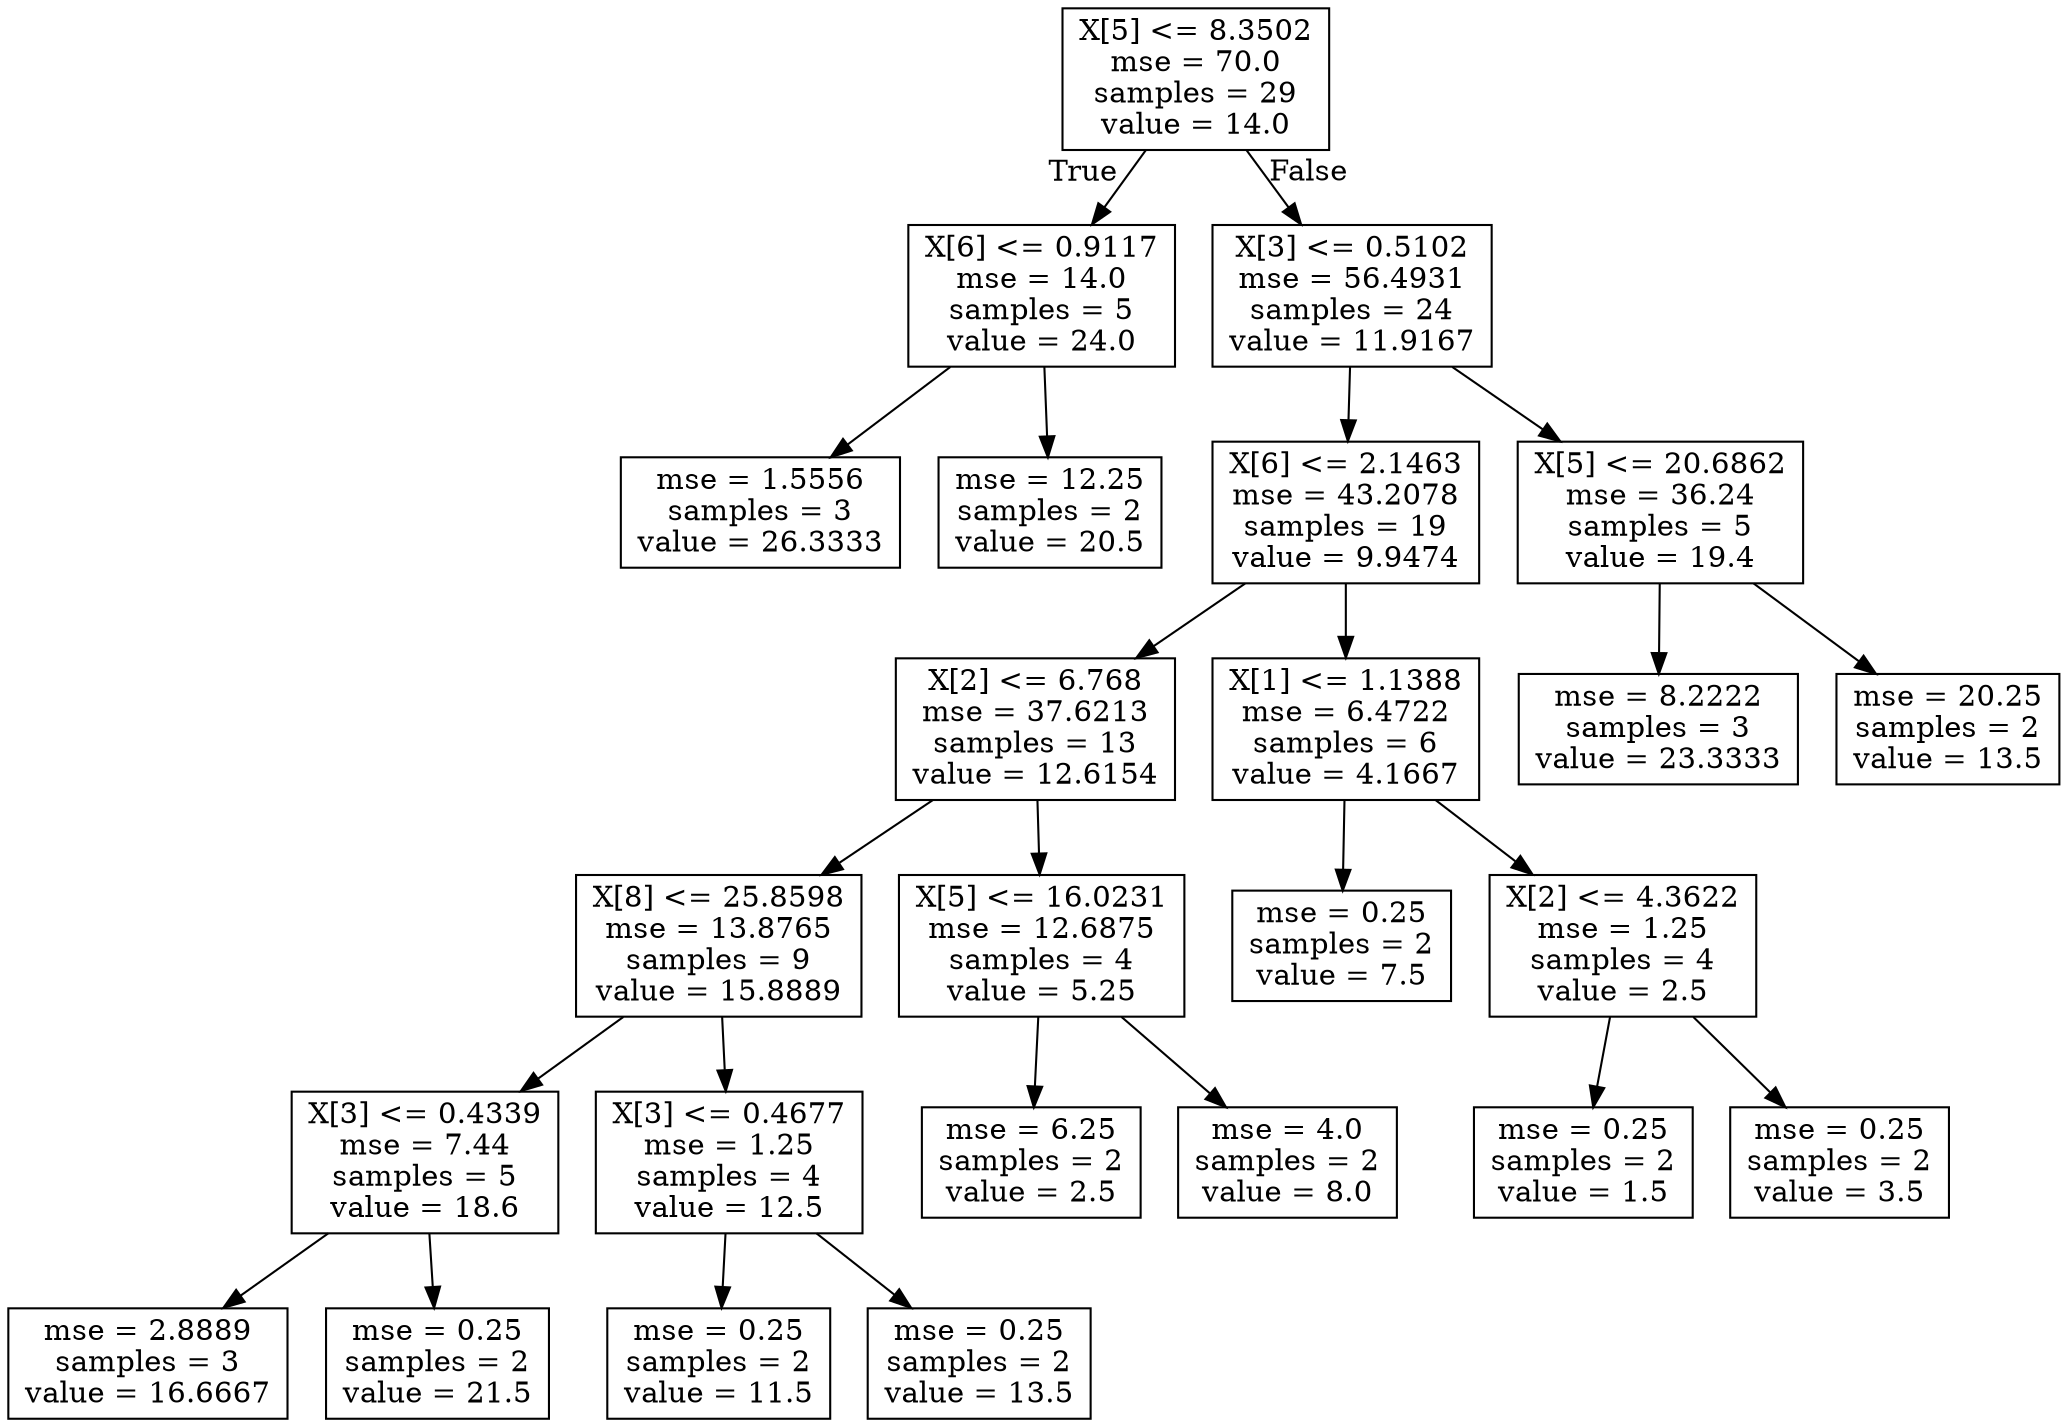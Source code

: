 digraph Tree {
node [shape=box] ;
0 [label="X[5] <= 8.3502\nmse = 70.0\nsamples = 29\nvalue = 14.0"] ;
1 [label="X[6] <= 0.9117\nmse = 14.0\nsamples = 5\nvalue = 24.0"] ;
0 -> 1 [labeldistance=2.5, labelangle=45, headlabel="True"] ;
2 [label="mse = 1.5556\nsamples = 3\nvalue = 26.3333"] ;
1 -> 2 ;
3 [label="mse = 12.25\nsamples = 2\nvalue = 20.5"] ;
1 -> 3 ;
4 [label="X[3] <= 0.5102\nmse = 56.4931\nsamples = 24\nvalue = 11.9167"] ;
0 -> 4 [labeldistance=2.5, labelangle=-45, headlabel="False"] ;
5 [label="X[6] <= 2.1463\nmse = 43.2078\nsamples = 19\nvalue = 9.9474"] ;
4 -> 5 ;
6 [label="X[2] <= 6.768\nmse = 37.6213\nsamples = 13\nvalue = 12.6154"] ;
5 -> 6 ;
7 [label="X[8] <= 25.8598\nmse = 13.8765\nsamples = 9\nvalue = 15.8889"] ;
6 -> 7 ;
8 [label="X[3] <= 0.4339\nmse = 7.44\nsamples = 5\nvalue = 18.6"] ;
7 -> 8 ;
9 [label="mse = 2.8889\nsamples = 3\nvalue = 16.6667"] ;
8 -> 9 ;
10 [label="mse = 0.25\nsamples = 2\nvalue = 21.5"] ;
8 -> 10 ;
11 [label="X[3] <= 0.4677\nmse = 1.25\nsamples = 4\nvalue = 12.5"] ;
7 -> 11 ;
12 [label="mse = 0.25\nsamples = 2\nvalue = 11.5"] ;
11 -> 12 ;
13 [label="mse = 0.25\nsamples = 2\nvalue = 13.5"] ;
11 -> 13 ;
14 [label="X[5] <= 16.0231\nmse = 12.6875\nsamples = 4\nvalue = 5.25"] ;
6 -> 14 ;
15 [label="mse = 6.25\nsamples = 2\nvalue = 2.5"] ;
14 -> 15 ;
16 [label="mse = 4.0\nsamples = 2\nvalue = 8.0"] ;
14 -> 16 ;
17 [label="X[1] <= 1.1388\nmse = 6.4722\nsamples = 6\nvalue = 4.1667"] ;
5 -> 17 ;
18 [label="mse = 0.25\nsamples = 2\nvalue = 7.5"] ;
17 -> 18 ;
19 [label="X[2] <= 4.3622\nmse = 1.25\nsamples = 4\nvalue = 2.5"] ;
17 -> 19 ;
20 [label="mse = 0.25\nsamples = 2\nvalue = 1.5"] ;
19 -> 20 ;
21 [label="mse = 0.25\nsamples = 2\nvalue = 3.5"] ;
19 -> 21 ;
22 [label="X[5] <= 20.6862\nmse = 36.24\nsamples = 5\nvalue = 19.4"] ;
4 -> 22 ;
23 [label="mse = 8.2222\nsamples = 3\nvalue = 23.3333"] ;
22 -> 23 ;
24 [label="mse = 20.25\nsamples = 2\nvalue = 13.5"] ;
22 -> 24 ;
}